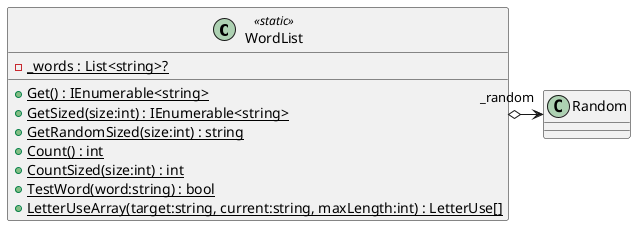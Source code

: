 @startuml
class WordList <<static>> {
    - {static} _words : List<string>?
    + {static} Get() : IEnumerable<string>
    + {static} GetSized(size:int) : IEnumerable<string>
    + {static} GetRandomSized(size:int) : string
    + {static} Count() : int
    + {static} CountSized(size:int) : int
    + {static} TestWord(word:string) : bool
    + {static} LetterUseArray(target:string, current:string, maxLength:int) : LetterUse[]
}
WordList o-> "_random" Random
@enduml
